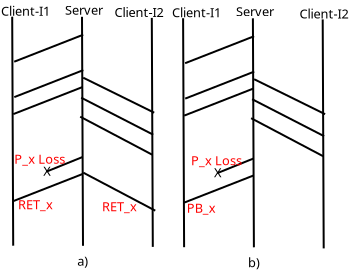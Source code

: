 <?xml version="1.0" encoding="UTF-8"?>
<dia:diagram xmlns:dia="http://www.lysator.liu.se/~alla/dia/">
  <dia:layer name="Background" visible="true" active="true">
    <dia:object type="Standard - Line" version="0" id="O0">
      <dia:attribute name="obj_pos">
        <dia:point val="2.1,1"/>
      </dia:attribute>
      <dia:attribute name="obj_bb">
        <dia:rectangle val="2.05,0.95;2.2,12.5"/>
      </dia:attribute>
      <dia:attribute name="conn_endpoints">
        <dia:point val="2.1,1"/>
        <dia:point val="2.15,12.45"/>
      </dia:attribute>
      <dia:attribute name="numcp">
        <dia:int val="1"/>
      </dia:attribute>
    </dia:object>
    <dia:object type="Standard - Line" version="0" id="O1">
      <dia:attribute name="obj_pos">
        <dia:point val="5.59,1.005"/>
      </dia:attribute>
      <dia:attribute name="obj_bb">
        <dia:rectangle val="5.54,0.955;5.69,12.505"/>
      </dia:attribute>
      <dia:attribute name="conn_endpoints">
        <dia:point val="5.59,1.005"/>
        <dia:point val="5.64,12.455"/>
      </dia:attribute>
      <dia:attribute name="numcp">
        <dia:int val="1"/>
      </dia:attribute>
    </dia:object>
    <dia:object type="Standard - Line" version="0" id="O2">
      <dia:attribute name="obj_pos">
        <dia:point val="9.08,1.06"/>
      </dia:attribute>
      <dia:attribute name="obj_bb">
        <dia:rectangle val="9.03,1.01;9.18,12.56"/>
      </dia:attribute>
      <dia:attribute name="conn_endpoints">
        <dia:point val="9.08,1.06"/>
        <dia:point val="9.13,12.51"/>
      </dia:attribute>
      <dia:attribute name="numcp">
        <dia:int val="1"/>
      </dia:attribute>
    </dia:object>
    <dia:object type="Standard - Line" version="0" id="O3">
      <dia:attribute name="obj_pos">
        <dia:point val="5.65,4.05"/>
      </dia:attribute>
      <dia:attribute name="obj_bb">
        <dia:rectangle val="5.583,3.983;9.267,5.867"/>
      </dia:attribute>
      <dia:attribute name="conn_endpoints">
        <dia:point val="5.65,4.05"/>
        <dia:point val="9.2,5.8"/>
      </dia:attribute>
      <dia:attribute name="numcp">
        <dia:int val="1"/>
      </dia:attribute>
    </dia:object>
    <dia:object type="Standard - Line" version="0" id="O4">
      <dia:attribute name="obj_pos">
        <dia:point val="5.55,5.05"/>
      </dia:attribute>
      <dia:attribute name="obj_bb">
        <dia:rectangle val="5.483,4.983;9.217,6.967"/>
      </dia:attribute>
      <dia:attribute name="conn_endpoints">
        <dia:point val="5.55,5.05"/>
        <dia:point val="9.15,6.9"/>
      </dia:attribute>
      <dia:attribute name="numcp">
        <dia:int val="1"/>
      </dia:attribute>
    </dia:object>
    <dia:object type="Standard - Line" version="0" id="O5">
      <dia:attribute name="obj_pos">
        <dia:point val="5.5,6"/>
      </dia:attribute>
      <dia:attribute name="obj_bb">
        <dia:rectangle val="5.432,5.932;9.168,7.968"/>
      </dia:attribute>
      <dia:attribute name="conn_endpoints">
        <dia:point val="5.5,6"/>
        <dia:point val="9.1,7.9"/>
      </dia:attribute>
      <dia:attribute name="numcp">
        <dia:int val="1"/>
      </dia:attribute>
    </dia:object>
    <dia:object type="Standard - Line" version="0" id="O6">
      <dia:attribute name="obj_pos">
        <dia:point val="2.2,3.25"/>
      </dia:attribute>
      <dia:attribute name="obj_bb">
        <dia:rectangle val="2.135,1.835;5.715,3.315"/>
      </dia:attribute>
      <dia:attribute name="conn_endpoints">
        <dia:point val="2.2,3.25"/>
        <dia:point val="5.65,1.9"/>
      </dia:attribute>
      <dia:attribute name="numcp">
        <dia:int val="1"/>
      </dia:attribute>
    </dia:object>
    <dia:object type="Standard - Text" version="1" id="O7">
      <dia:attribute name="obj_pos">
        <dia:point val="3.65,8.95"/>
      </dia:attribute>
      <dia:attribute name="obj_bb">
        <dia:rectangle val="3.65,8.355;4.088,9.102"/>
      </dia:attribute>
      <dia:attribute name="text">
        <dia:composite type="text">
          <dia:attribute name="string">
            <dia:string>#X#</dia:string>
          </dia:attribute>
          <dia:attribute name="font">
            <dia:font family="sans" style="0" name="Helvetica"/>
          </dia:attribute>
          <dia:attribute name="height">
            <dia:real val="0.8"/>
          </dia:attribute>
          <dia:attribute name="pos">
            <dia:point val="3.65,8.95"/>
          </dia:attribute>
          <dia:attribute name="color">
            <dia:color val="#000000"/>
          </dia:attribute>
          <dia:attribute name="alignment">
            <dia:enum val="0"/>
          </dia:attribute>
        </dia:composite>
      </dia:attribute>
      <dia:attribute name="valign">
        <dia:enum val="3"/>
      </dia:attribute>
    </dia:object>
    <dia:object type="Standard - Line" version="0" id="O8">
      <dia:attribute name="obj_pos">
        <dia:point val="2.205,5.02"/>
      </dia:attribute>
      <dia:attribute name="obj_bb">
        <dia:rectangle val="2.14,3.605;5.72,5.085"/>
      </dia:attribute>
      <dia:attribute name="conn_endpoints">
        <dia:point val="2.205,5.02"/>
        <dia:point val="5.655,3.67"/>
      </dia:attribute>
      <dia:attribute name="numcp">
        <dia:int val="1"/>
      </dia:attribute>
    </dia:object>
    <dia:object type="Standard - Line" version="0" id="O9">
      <dia:attribute name="obj_pos">
        <dia:point val="2.155,5.87"/>
      </dia:attribute>
      <dia:attribute name="obj_bb">
        <dia:rectangle val="2.09,4.455;5.67,5.935"/>
      </dia:attribute>
      <dia:attribute name="conn_endpoints">
        <dia:point val="2.155,5.87"/>
        <dia:point val="5.605,4.52"/>
      </dia:attribute>
      <dia:attribute name="numcp">
        <dia:int val="1"/>
      </dia:attribute>
    </dia:object>
    <dia:object type="Standard - Line" version="0" id="O10">
      <dia:attribute name="obj_pos">
        <dia:point val="3.8,8.75"/>
      </dia:attribute>
      <dia:attribute name="obj_bb">
        <dia:rectangle val="3.735,7.955;5.67,8.815"/>
      </dia:attribute>
      <dia:attribute name="conn_endpoints">
        <dia:point val="3.8,8.75"/>
        <dia:point val="5.605,8.02"/>
      </dia:attribute>
      <dia:attribute name="numcp">
        <dia:int val="1"/>
      </dia:attribute>
    </dia:object>
    <dia:object type="Standard - Line" version="0" id="O11">
      <dia:attribute name="obj_pos">
        <dia:point val="2.155,10.22"/>
      </dia:attribute>
      <dia:attribute name="obj_bb">
        <dia:rectangle val="2.09,8.805;5.67,10.285"/>
      </dia:attribute>
      <dia:attribute name="conn_endpoints">
        <dia:point val="2.155,10.22"/>
        <dia:point val="5.605,8.87"/>
      </dia:attribute>
      <dia:attribute name="numcp">
        <dia:int val="1"/>
      </dia:attribute>
    </dia:object>
    <dia:object type="Standard - Text" version="1" id="O12">
      <dia:attribute name="obj_pos">
        <dia:point val="4.74,0.9"/>
      </dia:attribute>
      <dia:attribute name="obj_bb">
        <dia:rectangle val="4.74,0.305;6.843,1.052"/>
      </dia:attribute>
      <dia:attribute name="text">
        <dia:composite type="text">
          <dia:attribute name="string">
            <dia:string>#Server#</dia:string>
          </dia:attribute>
          <dia:attribute name="font">
            <dia:font family="sans" style="0" name="Helvetica"/>
          </dia:attribute>
          <dia:attribute name="height">
            <dia:real val="0.8"/>
          </dia:attribute>
          <dia:attribute name="pos">
            <dia:point val="4.74,0.9"/>
          </dia:attribute>
          <dia:attribute name="color">
            <dia:color val="#000000"/>
          </dia:attribute>
          <dia:attribute name="alignment">
            <dia:enum val="0"/>
          </dia:attribute>
        </dia:composite>
      </dia:attribute>
      <dia:attribute name="valign">
        <dia:enum val="3"/>
      </dia:attribute>
    </dia:object>
    <dia:object type="Standard - Text" version="1" id="O13">
      <dia:attribute name="obj_pos">
        <dia:point val="1.54,0.95"/>
      </dia:attribute>
      <dia:attribute name="obj_bb">
        <dia:rectangle val="1.54,0.336;4.239,1.14"/>
      </dia:attribute>
      <dia:attribute name="text">
        <dia:composite type="text">
          <dia:attribute name="string">
            <dia:string>#Client-I1#</dia:string>
          </dia:attribute>
          <dia:attribute name="font">
            <dia:font family="sans" style="0" name="Helvetica"/>
          </dia:attribute>
          <dia:attribute name="height">
            <dia:real val="0.8"/>
          </dia:attribute>
          <dia:attribute name="pos">
            <dia:point val="1.54,0.95"/>
          </dia:attribute>
          <dia:attribute name="color">
            <dia:color val="#000000"/>
          </dia:attribute>
          <dia:attribute name="alignment">
            <dia:enum val="0"/>
          </dia:attribute>
        </dia:composite>
      </dia:attribute>
      <dia:attribute name="valign">
        <dia:enum val="3"/>
      </dia:attribute>
    </dia:object>
    <dia:object type="Standard - Text" version="1" id="O14">
      <dia:attribute name="obj_pos">
        <dia:point val="7.22,1.01"/>
      </dia:attribute>
      <dia:attribute name="obj_bb">
        <dia:rectangle val="7.22,0.415;9.9,1.163"/>
      </dia:attribute>
      <dia:attribute name="text">
        <dia:composite type="text">
          <dia:attribute name="string">
            <dia:string>#Client-I2#</dia:string>
          </dia:attribute>
          <dia:attribute name="font">
            <dia:font family="sans" style="0" name="Helvetica"/>
          </dia:attribute>
          <dia:attribute name="height">
            <dia:real val="0.8"/>
          </dia:attribute>
          <dia:attribute name="pos">
            <dia:point val="7.22,1.01"/>
          </dia:attribute>
          <dia:attribute name="color">
            <dia:color val="#000000"/>
          </dia:attribute>
          <dia:attribute name="alignment">
            <dia:enum val="0"/>
          </dia:attribute>
        </dia:composite>
      </dia:attribute>
      <dia:attribute name="valign">
        <dia:enum val="3"/>
      </dia:attribute>
    </dia:object>
    <dia:object type="Standard - Text" version="1" id="O15">
      <dia:attribute name="obj_pos">
        <dia:point val="2.2,8.35"/>
      </dia:attribute>
      <dia:attribute name="obj_bb">
        <dia:rectangle val="2.2,7.755;4.893,8.502"/>
      </dia:attribute>
      <dia:attribute name="text">
        <dia:composite type="text">
          <dia:attribute name="string">
            <dia:string>#P_x Loss#</dia:string>
          </dia:attribute>
          <dia:attribute name="font">
            <dia:font family="sans" style="0" name="Helvetica"/>
          </dia:attribute>
          <dia:attribute name="height">
            <dia:real val="0.8"/>
          </dia:attribute>
          <dia:attribute name="pos">
            <dia:point val="2.2,8.35"/>
          </dia:attribute>
          <dia:attribute name="color">
            <dia:color val="#ff0000"/>
          </dia:attribute>
          <dia:attribute name="alignment">
            <dia:enum val="0"/>
          </dia:attribute>
        </dia:composite>
      </dia:attribute>
      <dia:attribute name="valign">
        <dia:enum val="3"/>
      </dia:attribute>
    </dia:object>
    <dia:object type="Standard - Text" version="1" id="O16">
      <dia:attribute name="obj_pos">
        <dia:point val="5.35,13.45"/>
      </dia:attribute>
      <dia:attribute name="obj_bb">
        <dia:rectangle val="5.35,12.855;5.992,13.602"/>
      </dia:attribute>
      <dia:attribute name="text">
        <dia:composite type="text">
          <dia:attribute name="string">
            <dia:string>#a)#</dia:string>
          </dia:attribute>
          <dia:attribute name="font">
            <dia:font family="sans" style="0" name="Helvetica"/>
          </dia:attribute>
          <dia:attribute name="height">
            <dia:real val="0.8"/>
          </dia:attribute>
          <dia:attribute name="pos">
            <dia:point val="5.35,13.45"/>
          </dia:attribute>
          <dia:attribute name="color">
            <dia:color val="#000000"/>
          </dia:attribute>
          <dia:attribute name="alignment">
            <dia:enum val="0"/>
          </dia:attribute>
        </dia:composite>
      </dia:attribute>
      <dia:attribute name="valign">
        <dia:enum val="3"/>
      </dia:attribute>
    </dia:object>
    <dia:object type="Standard - Line" version="0" id="O17">
      <dia:attribute name="obj_pos">
        <dia:point val="5.653,8.798"/>
      </dia:attribute>
      <dia:attribute name="obj_bb">
        <dia:rectangle val="5.585,8.73;9.32,10.765"/>
      </dia:attribute>
      <dia:attribute name="conn_endpoints">
        <dia:point val="5.653,8.798"/>
        <dia:point val="9.253,10.698"/>
      </dia:attribute>
      <dia:attribute name="numcp">
        <dia:int val="1"/>
      </dia:attribute>
    </dia:object>
    <dia:object type="Standard - Text" version="1" id="O18">
      <dia:attribute name="obj_pos">
        <dia:point val="2.385,10.625"/>
      </dia:attribute>
      <dia:attribute name="obj_bb">
        <dia:rectangle val="2.385,10.03;4.325,10.777"/>
      </dia:attribute>
      <dia:attribute name="text">
        <dia:composite type="text">
          <dia:attribute name="string">
            <dia:string>#RET_x#</dia:string>
          </dia:attribute>
          <dia:attribute name="font">
            <dia:font family="sans" style="0" name="Helvetica"/>
          </dia:attribute>
          <dia:attribute name="height">
            <dia:real val="0.8"/>
          </dia:attribute>
          <dia:attribute name="pos">
            <dia:point val="2.385,10.625"/>
          </dia:attribute>
          <dia:attribute name="color">
            <dia:color val="#ff0000"/>
          </dia:attribute>
          <dia:attribute name="alignment">
            <dia:enum val="0"/>
          </dia:attribute>
        </dia:composite>
      </dia:attribute>
      <dia:attribute name="valign">
        <dia:enum val="3"/>
      </dia:attribute>
    </dia:object>
    <dia:object type="Standard - Text" version="1" id="O19">
      <dia:attribute name="obj_pos">
        <dia:point val="6.585,10.725"/>
      </dia:attribute>
      <dia:attribute name="obj_bb">
        <dia:rectangle val="6.585,10.13;8.525,10.877"/>
      </dia:attribute>
      <dia:attribute name="text">
        <dia:composite type="text">
          <dia:attribute name="string">
            <dia:string>#RET_x#</dia:string>
          </dia:attribute>
          <dia:attribute name="font">
            <dia:font family="sans" style="0" name="Helvetica"/>
          </dia:attribute>
          <dia:attribute name="height">
            <dia:real val="0.8"/>
          </dia:attribute>
          <dia:attribute name="pos">
            <dia:point val="6.585,10.725"/>
          </dia:attribute>
          <dia:attribute name="color">
            <dia:color val="#ff0000"/>
          </dia:attribute>
          <dia:attribute name="alignment">
            <dia:enum val="0"/>
          </dia:attribute>
        </dia:composite>
      </dia:attribute>
      <dia:attribute name="valign">
        <dia:enum val="3"/>
      </dia:attribute>
    </dia:object>
    <dia:object type="Standard - Line" version="0" id="O20">
      <dia:attribute name="obj_pos">
        <dia:point val="10.645,1.075"/>
      </dia:attribute>
      <dia:attribute name="obj_bb">
        <dia:rectangle val="10.595,1.025;10.745,12.575"/>
      </dia:attribute>
      <dia:attribute name="conn_endpoints">
        <dia:point val="10.645,1.075"/>
        <dia:point val="10.695,12.525"/>
      </dia:attribute>
      <dia:attribute name="numcp">
        <dia:int val="1"/>
      </dia:attribute>
    </dia:object>
    <dia:object type="Standard - Line" version="0" id="O21">
      <dia:attribute name="obj_pos">
        <dia:point val="14.135,1.08"/>
      </dia:attribute>
      <dia:attribute name="obj_bb">
        <dia:rectangle val="14.085,1.03;14.235,12.58"/>
      </dia:attribute>
      <dia:attribute name="conn_endpoints">
        <dia:point val="14.135,1.08"/>
        <dia:point val="14.185,12.53"/>
      </dia:attribute>
      <dia:attribute name="numcp">
        <dia:int val="1"/>
      </dia:attribute>
    </dia:object>
    <dia:object type="Standard - Line" version="0" id="O22">
      <dia:attribute name="obj_pos">
        <dia:point val="17.625,1.135"/>
      </dia:attribute>
      <dia:attribute name="obj_bb">
        <dia:rectangle val="17.575,1.085;17.725,12.635"/>
      </dia:attribute>
      <dia:attribute name="conn_endpoints">
        <dia:point val="17.625,1.135"/>
        <dia:point val="17.675,12.585"/>
      </dia:attribute>
      <dia:attribute name="numcp">
        <dia:int val="1"/>
      </dia:attribute>
    </dia:object>
    <dia:object type="Standard - Line" version="0" id="O23">
      <dia:attribute name="obj_pos">
        <dia:point val="14.195,4.125"/>
      </dia:attribute>
      <dia:attribute name="obj_bb">
        <dia:rectangle val="14.128,4.058;17.812,5.942"/>
      </dia:attribute>
      <dia:attribute name="conn_endpoints">
        <dia:point val="14.195,4.125"/>
        <dia:point val="17.745,5.875"/>
      </dia:attribute>
      <dia:attribute name="numcp">
        <dia:int val="1"/>
      </dia:attribute>
    </dia:object>
    <dia:object type="Standard - Line" version="0" id="O24">
      <dia:attribute name="obj_pos">
        <dia:point val="14.095,5.125"/>
      </dia:attribute>
      <dia:attribute name="obj_bb">
        <dia:rectangle val="14.028,5.058;17.762,7.042"/>
      </dia:attribute>
      <dia:attribute name="conn_endpoints">
        <dia:point val="14.095,5.125"/>
        <dia:point val="17.695,6.975"/>
      </dia:attribute>
      <dia:attribute name="numcp">
        <dia:int val="1"/>
      </dia:attribute>
    </dia:object>
    <dia:object type="Standard - Line" version="0" id="O25">
      <dia:attribute name="obj_pos">
        <dia:point val="14.045,6.075"/>
      </dia:attribute>
      <dia:attribute name="obj_bb">
        <dia:rectangle val="13.977,6.007;17.713,8.043"/>
      </dia:attribute>
      <dia:attribute name="conn_endpoints">
        <dia:point val="14.045,6.075"/>
        <dia:point val="17.645,7.975"/>
      </dia:attribute>
      <dia:attribute name="numcp">
        <dia:int val="1"/>
      </dia:attribute>
    </dia:object>
    <dia:object type="Standard - Line" version="0" id="O26">
      <dia:attribute name="obj_pos">
        <dia:point val="10.745,3.325"/>
      </dia:attribute>
      <dia:attribute name="obj_bb">
        <dia:rectangle val="10.68,1.91;14.26,3.39"/>
      </dia:attribute>
      <dia:attribute name="conn_endpoints">
        <dia:point val="10.745,3.325"/>
        <dia:point val="14.195,1.975"/>
      </dia:attribute>
      <dia:attribute name="numcp">
        <dia:int val="1"/>
      </dia:attribute>
    </dia:object>
    <dia:object type="Standard - Text" version="1" id="O27">
      <dia:attribute name="obj_pos">
        <dia:point val="12.195,9.025"/>
      </dia:attribute>
      <dia:attribute name="obj_bb">
        <dia:rectangle val="12.195,8.43;12.633,9.178"/>
      </dia:attribute>
      <dia:attribute name="text">
        <dia:composite type="text">
          <dia:attribute name="string">
            <dia:string>#X#</dia:string>
          </dia:attribute>
          <dia:attribute name="font">
            <dia:font family="sans" style="0" name="Helvetica"/>
          </dia:attribute>
          <dia:attribute name="height">
            <dia:real val="0.8"/>
          </dia:attribute>
          <dia:attribute name="pos">
            <dia:point val="12.195,9.025"/>
          </dia:attribute>
          <dia:attribute name="color">
            <dia:color val="#000000"/>
          </dia:attribute>
          <dia:attribute name="alignment">
            <dia:enum val="0"/>
          </dia:attribute>
        </dia:composite>
      </dia:attribute>
      <dia:attribute name="valign">
        <dia:enum val="3"/>
      </dia:attribute>
    </dia:object>
    <dia:object type="Standard - Line" version="0" id="O28">
      <dia:attribute name="obj_pos">
        <dia:point val="10.75,5.095"/>
      </dia:attribute>
      <dia:attribute name="obj_bb">
        <dia:rectangle val="10.685,3.68;14.265,5.16"/>
      </dia:attribute>
      <dia:attribute name="conn_endpoints">
        <dia:point val="10.75,5.095"/>
        <dia:point val="14.2,3.745"/>
      </dia:attribute>
      <dia:attribute name="numcp">
        <dia:int val="1"/>
      </dia:attribute>
    </dia:object>
    <dia:object type="Standard - Line" version="0" id="O29">
      <dia:attribute name="obj_pos">
        <dia:point val="10.7,5.945"/>
      </dia:attribute>
      <dia:attribute name="obj_bb">
        <dia:rectangle val="10.635,4.53;14.215,6.01"/>
      </dia:attribute>
      <dia:attribute name="conn_endpoints">
        <dia:point val="10.7,5.945"/>
        <dia:point val="14.15,4.595"/>
      </dia:attribute>
      <dia:attribute name="numcp">
        <dia:int val="1"/>
      </dia:attribute>
    </dia:object>
    <dia:object type="Standard - Line" version="0" id="O30">
      <dia:attribute name="obj_pos">
        <dia:point val="12.345,8.825"/>
      </dia:attribute>
      <dia:attribute name="obj_bb">
        <dia:rectangle val="12.28,8.03;14.215,8.89"/>
      </dia:attribute>
      <dia:attribute name="conn_endpoints">
        <dia:point val="12.345,8.825"/>
        <dia:point val="14.15,8.095"/>
      </dia:attribute>
      <dia:attribute name="numcp">
        <dia:int val="1"/>
      </dia:attribute>
    </dia:object>
    <dia:object type="Standard - Line" version="0" id="O31">
      <dia:attribute name="obj_pos">
        <dia:point val="10.7,10.295"/>
      </dia:attribute>
      <dia:attribute name="obj_bb">
        <dia:rectangle val="10.635,8.88;14.215,10.36"/>
      </dia:attribute>
      <dia:attribute name="conn_endpoints">
        <dia:point val="10.7,10.295"/>
        <dia:point val="14.15,8.945"/>
      </dia:attribute>
      <dia:attribute name="numcp">
        <dia:int val="1"/>
      </dia:attribute>
    </dia:object>
    <dia:object type="Standard - Text" version="1" id="O32">
      <dia:attribute name="obj_pos">
        <dia:point val="13.285,0.975"/>
      </dia:attribute>
      <dia:attribute name="obj_bb">
        <dia:rectangle val="13.285,0.38;15.387,1.127"/>
      </dia:attribute>
      <dia:attribute name="text">
        <dia:composite type="text">
          <dia:attribute name="string">
            <dia:string>#Server#</dia:string>
          </dia:attribute>
          <dia:attribute name="font">
            <dia:font family="sans" style="0" name="Helvetica"/>
          </dia:attribute>
          <dia:attribute name="height">
            <dia:real val="0.8"/>
          </dia:attribute>
          <dia:attribute name="pos">
            <dia:point val="13.285,0.975"/>
          </dia:attribute>
          <dia:attribute name="color">
            <dia:color val="#000000"/>
          </dia:attribute>
          <dia:attribute name="alignment">
            <dia:enum val="0"/>
          </dia:attribute>
        </dia:composite>
      </dia:attribute>
      <dia:attribute name="valign">
        <dia:enum val="3"/>
      </dia:attribute>
    </dia:object>
    <dia:object type="Standard - Text" version="1" id="O33">
      <dia:attribute name="obj_pos">
        <dia:point val="10.085,1.025"/>
      </dia:attribute>
      <dia:attribute name="obj_bb">
        <dia:rectangle val="10.085,0.411;12.784,1.215"/>
      </dia:attribute>
      <dia:attribute name="text">
        <dia:composite type="text">
          <dia:attribute name="string">
            <dia:string>#Client-I1#</dia:string>
          </dia:attribute>
          <dia:attribute name="font">
            <dia:font family="sans" style="0" name="Helvetica"/>
          </dia:attribute>
          <dia:attribute name="height">
            <dia:real val="0.8"/>
          </dia:attribute>
          <dia:attribute name="pos">
            <dia:point val="10.085,1.025"/>
          </dia:attribute>
          <dia:attribute name="color">
            <dia:color val="#000000"/>
          </dia:attribute>
          <dia:attribute name="alignment">
            <dia:enum val="0"/>
          </dia:attribute>
        </dia:composite>
      </dia:attribute>
      <dia:attribute name="valign">
        <dia:enum val="3"/>
      </dia:attribute>
    </dia:object>
    <dia:object type="Standard - Text" version="1" id="O34">
      <dia:attribute name="obj_pos">
        <dia:point val="16.465,1.085"/>
      </dia:attribute>
      <dia:attribute name="obj_bb">
        <dia:rectangle val="16.465,0.49;19.145,1.238"/>
      </dia:attribute>
      <dia:attribute name="text">
        <dia:composite type="text">
          <dia:attribute name="string">
            <dia:string>#Client-I2#</dia:string>
          </dia:attribute>
          <dia:attribute name="font">
            <dia:font family="sans" style="0" name="Helvetica"/>
          </dia:attribute>
          <dia:attribute name="height">
            <dia:real val="0.8"/>
          </dia:attribute>
          <dia:attribute name="pos">
            <dia:point val="16.465,1.085"/>
          </dia:attribute>
          <dia:attribute name="color">
            <dia:color val="#000000"/>
          </dia:attribute>
          <dia:attribute name="alignment">
            <dia:enum val="0"/>
          </dia:attribute>
        </dia:composite>
      </dia:attribute>
      <dia:attribute name="valign">
        <dia:enum val="3"/>
      </dia:attribute>
    </dia:object>
    <dia:object type="Standard - Text" version="1" id="O35">
      <dia:attribute name="obj_pos">
        <dia:point val="11.045,8.425"/>
      </dia:attribute>
      <dia:attribute name="obj_bb">
        <dia:rectangle val="11.045,7.83;13.738,8.578"/>
      </dia:attribute>
      <dia:attribute name="text">
        <dia:composite type="text">
          <dia:attribute name="string">
            <dia:string>#P_x Loss#</dia:string>
          </dia:attribute>
          <dia:attribute name="font">
            <dia:font family="sans" style="0" name="Helvetica"/>
          </dia:attribute>
          <dia:attribute name="height">
            <dia:real val="0.8"/>
          </dia:attribute>
          <dia:attribute name="pos">
            <dia:point val="11.045,8.425"/>
          </dia:attribute>
          <dia:attribute name="color">
            <dia:color val="#ff0000"/>
          </dia:attribute>
          <dia:attribute name="alignment">
            <dia:enum val="0"/>
          </dia:attribute>
        </dia:composite>
      </dia:attribute>
      <dia:attribute name="valign">
        <dia:enum val="3"/>
      </dia:attribute>
    </dia:object>
    <dia:object type="Standard - Text" version="1" id="O36">
      <dia:attribute name="obj_pos">
        <dia:point val="13.895,13.525"/>
      </dia:attribute>
      <dia:attribute name="obj_bb">
        <dia:rectangle val="13.895,12.93;14.553,13.678"/>
      </dia:attribute>
      <dia:attribute name="text">
        <dia:composite type="text">
          <dia:attribute name="string">
            <dia:string>#b)#</dia:string>
          </dia:attribute>
          <dia:attribute name="font">
            <dia:font family="sans" style="0" name="Helvetica"/>
          </dia:attribute>
          <dia:attribute name="height">
            <dia:real val="0.8"/>
          </dia:attribute>
          <dia:attribute name="pos">
            <dia:point val="13.895,13.525"/>
          </dia:attribute>
          <dia:attribute name="color">
            <dia:color val="#000000"/>
          </dia:attribute>
          <dia:attribute name="alignment">
            <dia:enum val="0"/>
          </dia:attribute>
        </dia:composite>
      </dia:attribute>
      <dia:attribute name="valign">
        <dia:enum val="3"/>
      </dia:attribute>
    </dia:object>
    <dia:object type="Standard - Text" version="1" id="O37">
      <dia:attribute name="obj_pos">
        <dia:point val="10.83,10.8"/>
      </dia:attribute>
      <dia:attribute name="obj_bb">
        <dia:rectangle val="10.83,10.205;12.355,10.953"/>
      </dia:attribute>
      <dia:attribute name="text">
        <dia:composite type="text">
          <dia:attribute name="string">
            <dia:string>#PB_x#</dia:string>
          </dia:attribute>
          <dia:attribute name="font">
            <dia:font family="sans" style="0" name="Helvetica"/>
          </dia:attribute>
          <dia:attribute name="height">
            <dia:real val="0.8"/>
          </dia:attribute>
          <dia:attribute name="pos">
            <dia:point val="10.83,10.8"/>
          </dia:attribute>
          <dia:attribute name="color">
            <dia:color val="#ff0000"/>
          </dia:attribute>
          <dia:attribute name="alignment">
            <dia:enum val="0"/>
          </dia:attribute>
        </dia:composite>
      </dia:attribute>
      <dia:attribute name="valign">
        <dia:enum val="3"/>
      </dia:attribute>
    </dia:object>
  </dia:layer>
</dia:diagram>
